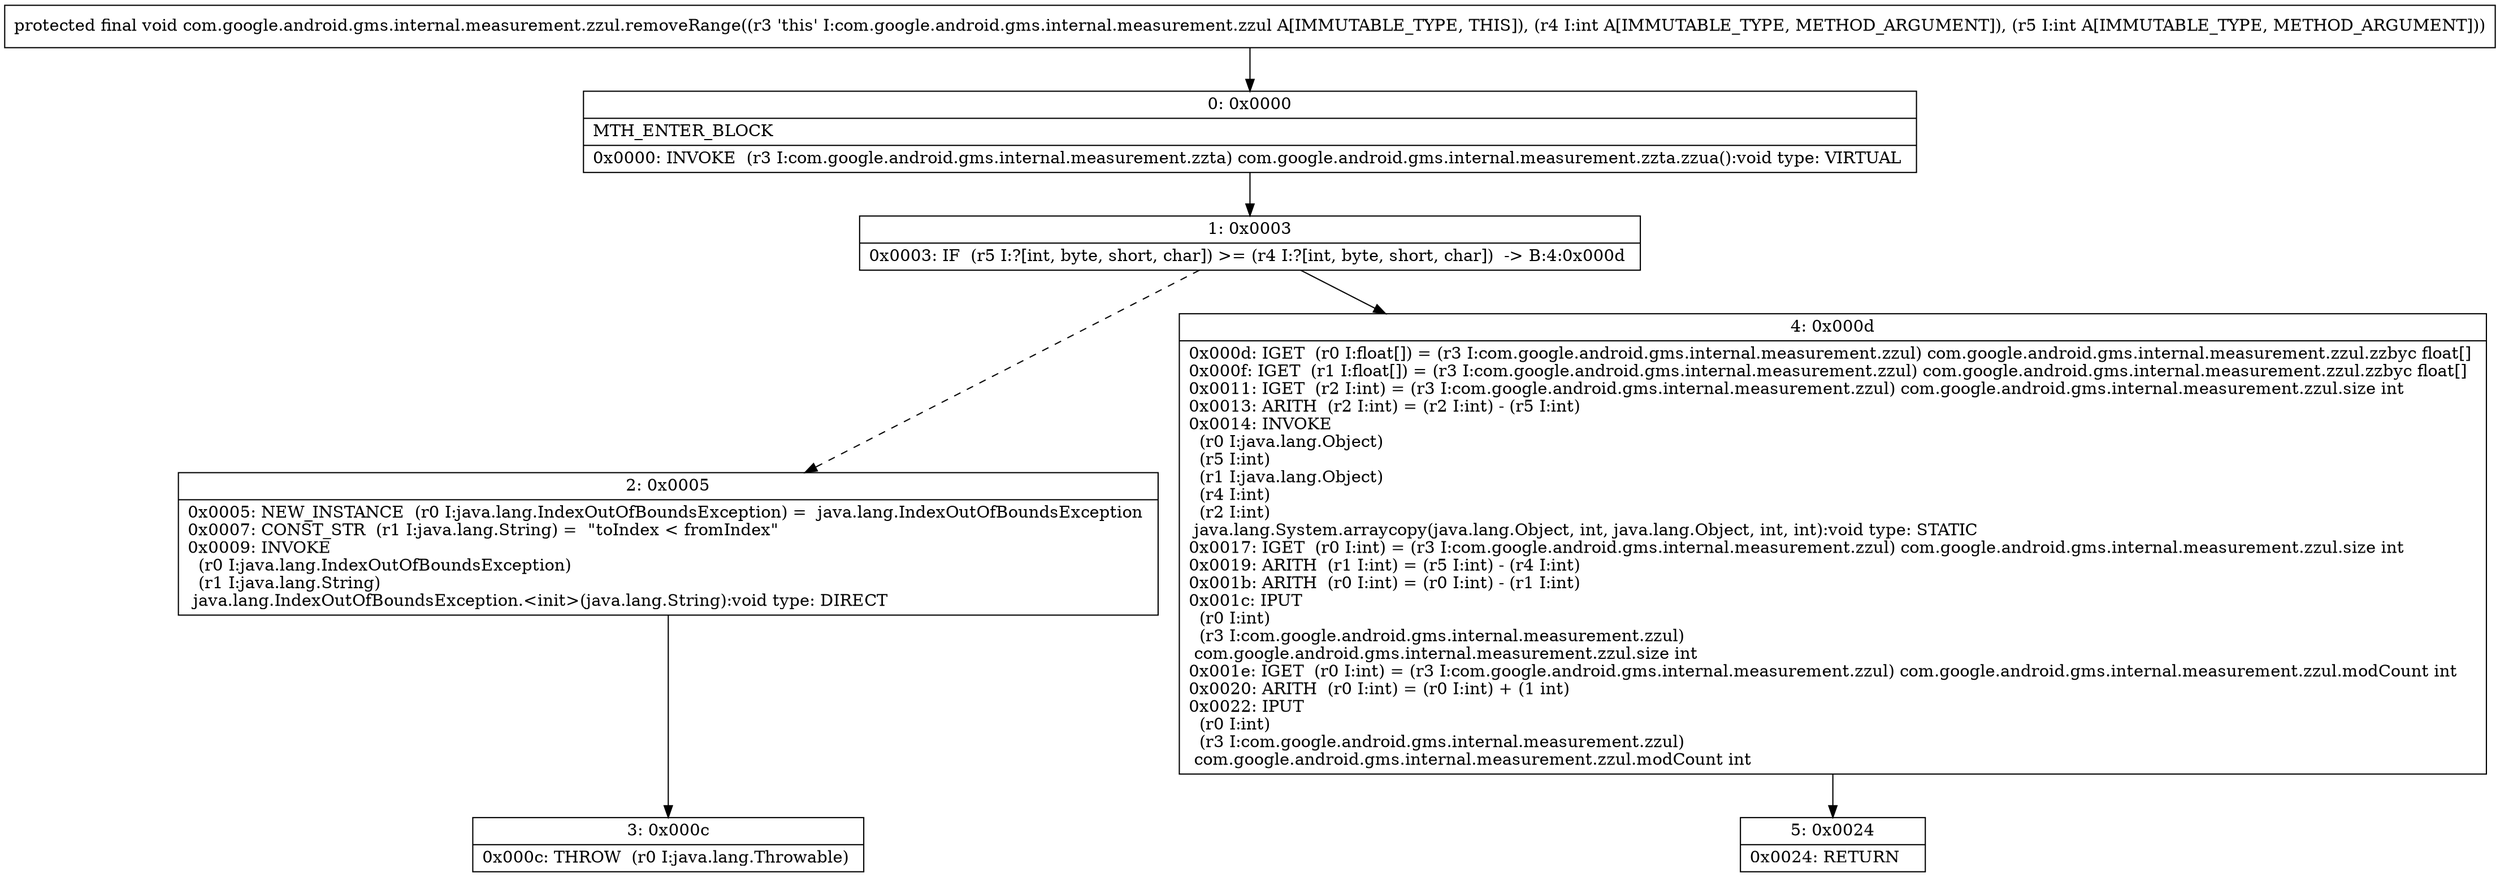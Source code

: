 digraph "CFG forcom.google.android.gms.internal.measurement.zzul.removeRange(II)V" {
Node_0 [shape=record,label="{0\:\ 0x0000|MTH_ENTER_BLOCK\l|0x0000: INVOKE  (r3 I:com.google.android.gms.internal.measurement.zzta) com.google.android.gms.internal.measurement.zzta.zzua():void type: VIRTUAL \l}"];
Node_1 [shape=record,label="{1\:\ 0x0003|0x0003: IF  (r5 I:?[int, byte, short, char]) \>= (r4 I:?[int, byte, short, char])  \-\> B:4:0x000d \l}"];
Node_2 [shape=record,label="{2\:\ 0x0005|0x0005: NEW_INSTANCE  (r0 I:java.lang.IndexOutOfBoundsException) =  java.lang.IndexOutOfBoundsException \l0x0007: CONST_STR  (r1 I:java.lang.String) =  \"toIndex \< fromIndex\" \l0x0009: INVOKE  \l  (r0 I:java.lang.IndexOutOfBoundsException)\l  (r1 I:java.lang.String)\l java.lang.IndexOutOfBoundsException.\<init\>(java.lang.String):void type: DIRECT \l}"];
Node_3 [shape=record,label="{3\:\ 0x000c|0x000c: THROW  (r0 I:java.lang.Throwable) \l}"];
Node_4 [shape=record,label="{4\:\ 0x000d|0x000d: IGET  (r0 I:float[]) = (r3 I:com.google.android.gms.internal.measurement.zzul) com.google.android.gms.internal.measurement.zzul.zzbyc float[] \l0x000f: IGET  (r1 I:float[]) = (r3 I:com.google.android.gms.internal.measurement.zzul) com.google.android.gms.internal.measurement.zzul.zzbyc float[] \l0x0011: IGET  (r2 I:int) = (r3 I:com.google.android.gms.internal.measurement.zzul) com.google.android.gms.internal.measurement.zzul.size int \l0x0013: ARITH  (r2 I:int) = (r2 I:int) \- (r5 I:int) \l0x0014: INVOKE  \l  (r0 I:java.lang.Object)\l  (r5 I:int)\l  (r1 I:java.lang.Object)\l  (r4 I:int)\l  (r2 I:int)\l java.lang.System.arraycopy(java.lang.Object, int, java.lang.Object, int, int):void type: STATIC \l0x0017: IGET  (r0 I:int) = (r3 I:com.google.android.gms.internal.measurement.zzul) com.google.android.gms.internal.measurement.zzul.size int \l0x0019: ARITH  (r1 I:int) = (r5 I:int) \- (r4 I:int) \l0x001b: ARITH  (r0 I:int) = (r0 I:int) \- (r1 I:int) \l0x001c: IPUT  \l  (r0 I:int)\l  (r3 I:com.google.android.gms.internal.measurement.zzul)\l com.google.android.gms.internal.measurement.zzul.size int \l0x001e: IGET  (r0 I:int) = (r3 I:com.google.android.gms.internal.measurement.zzul) com.google.android.gms.internal.measurement.zzul.modCount int \l0x0020: ARITH  (r0 I:int) = (r0 I:int) + (1 int) \l0x0022: IPUT  \l  (r0 I:int)\l  (r3 I:com.google.android.gms.internal.measurement.zzul)\l com.google.android.gms.internal.measurement.zzul.modCount int \l}"];
Node_5 [shape=record,label="{5\:\ 0x0024|0x0024: RETURN   \l}"];
MethodNode[shape=record,label="{protected final void com.google.android.gms.internal.measurement.zzul.removeRange((r3 'this' I:com.google.android.gms.internal.measurement.zzul A[IMMUTABLE_TYPE, THIS]), (r4 I:int A[IMMUTABLE_TYPE, METHOD_ARGUMENT]), (r5 I:int A[IMMUTABLE_TYPE, METHOD_ARGUMENT])) }"];
MethodNode -> Node_0;
Node_0 -> Node_1;
Node_1 -> Node_2[style=dashed];
Node_1 -> Node_4;
Node_2 -> Node_3;
Node_4 -> Node_5;
}

